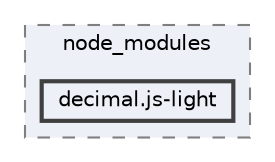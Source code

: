 digraph "C:/Users/arisc/OneDrive/Documents/GitHub/FINAL/EcoEats-Project/node_modules/decimal.js-light"
{
 // LATEX_PDF_SIZE
  bgcolor="transparent";
  edge [fontname=Helvetica,fontsize=10,labelfontname=Helvetica,labelfontsize=10];
  node [fontname=Helvetica,fontsize=10,shape=box,height=0.2,width=0.4];
  compound=true
  subgraph clusterdir_5091f2b68170d33f954320199e2fed0a {
    graph [ bgcolor="#edf0f7", pencolor="grey50", label="node_modules", fontname=Helvetica,fontsize=10 style="filled,dashed", URL="dir_5091f2b68170d33f954320199e2fed0a.html",tooltip=""]
  dir_94bf4f50b5b9ad107ceff5382a06c2ca [label="decimal.js-light", fillcolor="#edf0f7", color="grey25", style="filled,bold", URL="dir_94bf4f50b5b9ad107ceff5382a06c2ca.html",tooltip=""];
  }
}
